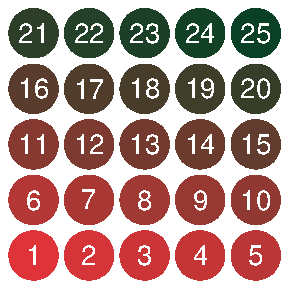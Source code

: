 \documentclass{standalone}
\usepackage{luamplib}
\begin{document}
\begin{mplibcode}
beginfig(1);
color brg, pbr; 
brg = 1/256 (1, 66, 37);  % British Racing Green
pbr = 1/256 (223, 52, 57);  % Pillar Box Red
N = 5; n = 0;
for y=1 upto N:
  for x=1 upto N:
    fill fullcircle scaled 16 shifted 20(x,y)
      withpen pencircle scaled 2
      withcolor (n/N/N)[pbr, brg];
    label(decimal incr n infont "phvr8r", 20(x,y)) 
      withcolor white;
  endfor
endfor
endfig;
\end{mplibcode}
\end{document}
